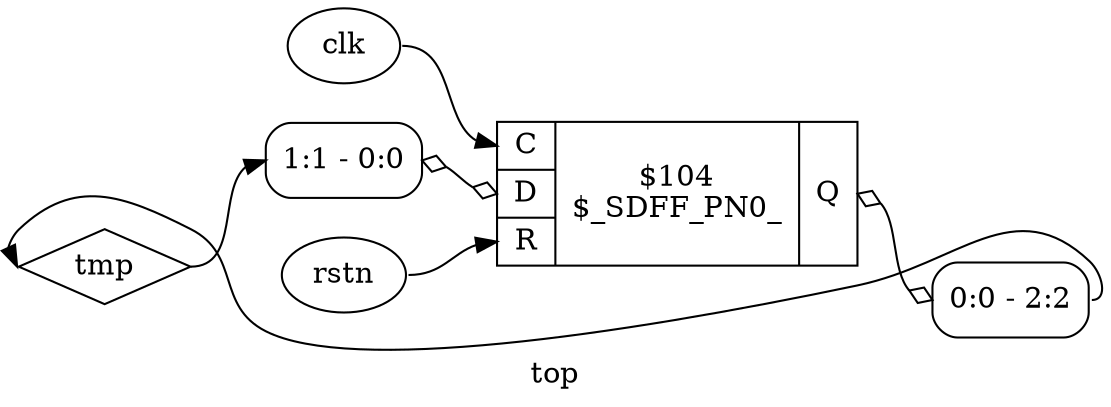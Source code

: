 digraph "top" {
label="top";
rankdir="LR";
remincross=true;
n1 [ shape=diamond, label="tmp", color="black", fontcolor="black" ];
v0 [ label="rstn" ];
v3 [ label="clk" ];
c6 [ shape=record, label="{{<p2> C|<p3> D|<p4> R}|$104\n$_SDFF_PN0_|{<p5> Q}}",  ];
x1 [ shape=record, style=rounded, label="<s0> 0:0 - 2:2 ", color="black", fontcolor="black" ];
c6:p5:e -> x1:w [arrowhead=odiamond, arrowtail=odiamond, dir=both, color="black", fontcolor="black", label=""];
x2 [ shape=record, style=rounded, label="<s0> 1:1 - 0:0 ", color="black", fontcolor="black" ];
x2:e -> c6:p3:w [arrowhead=odiamond, arrowtail=odiamond, dir=both, color="black", fontcolor="black", label=""];
x1:s0:e -> n1:w [color="black", fontcolor="black", label=""];
n1:e -> x2:s0:w [color="black", fontcolor="black", label=""];
v0:e -> c6:p4:w [color="black", fontcolor="black", label=""];
v3:e -> c6:p2:w [color="black", fontcolor="black", label=""];
}
